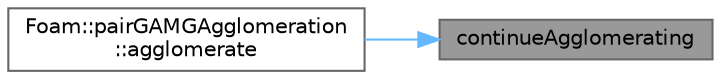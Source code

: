 digraph "continueAgglomerating"
{
 // LATEX_PDF_SIZE
  bgcolor="transparent";
  edge [fontname=Helvetica,fontsize=10,labelfontname=Helvetica,labelfontsize=10];
  node [fontname=Helvetica,fontsize=10,shape=box,height=0.2,width=0.4];
  rankdir="RL";
  Node1 [id="Node000001",label="continueAgglomerating",height=0.2,width=0.4,color="gray40", fillcolor="grey60", style="filled", fontcolor="black",tooltip=" "];
  Node1 -> Node2 [id="edge1_Node000001_Node000002",dir="back",color="steelblue1",style="solid",tooltip=" "];
  Node2 [id="Node000002",label="Foam::pairGAMGAgglomeration\l::agglomerate",height=0.2,width=0.4,color="grey40", fillcolor="white", style="filled",URL="$classFoam_1_1pairGAMGAgglomeration.html#a58a6d81e665e5ef71ae1eb965de92ca4",tooltip=" "];
}
